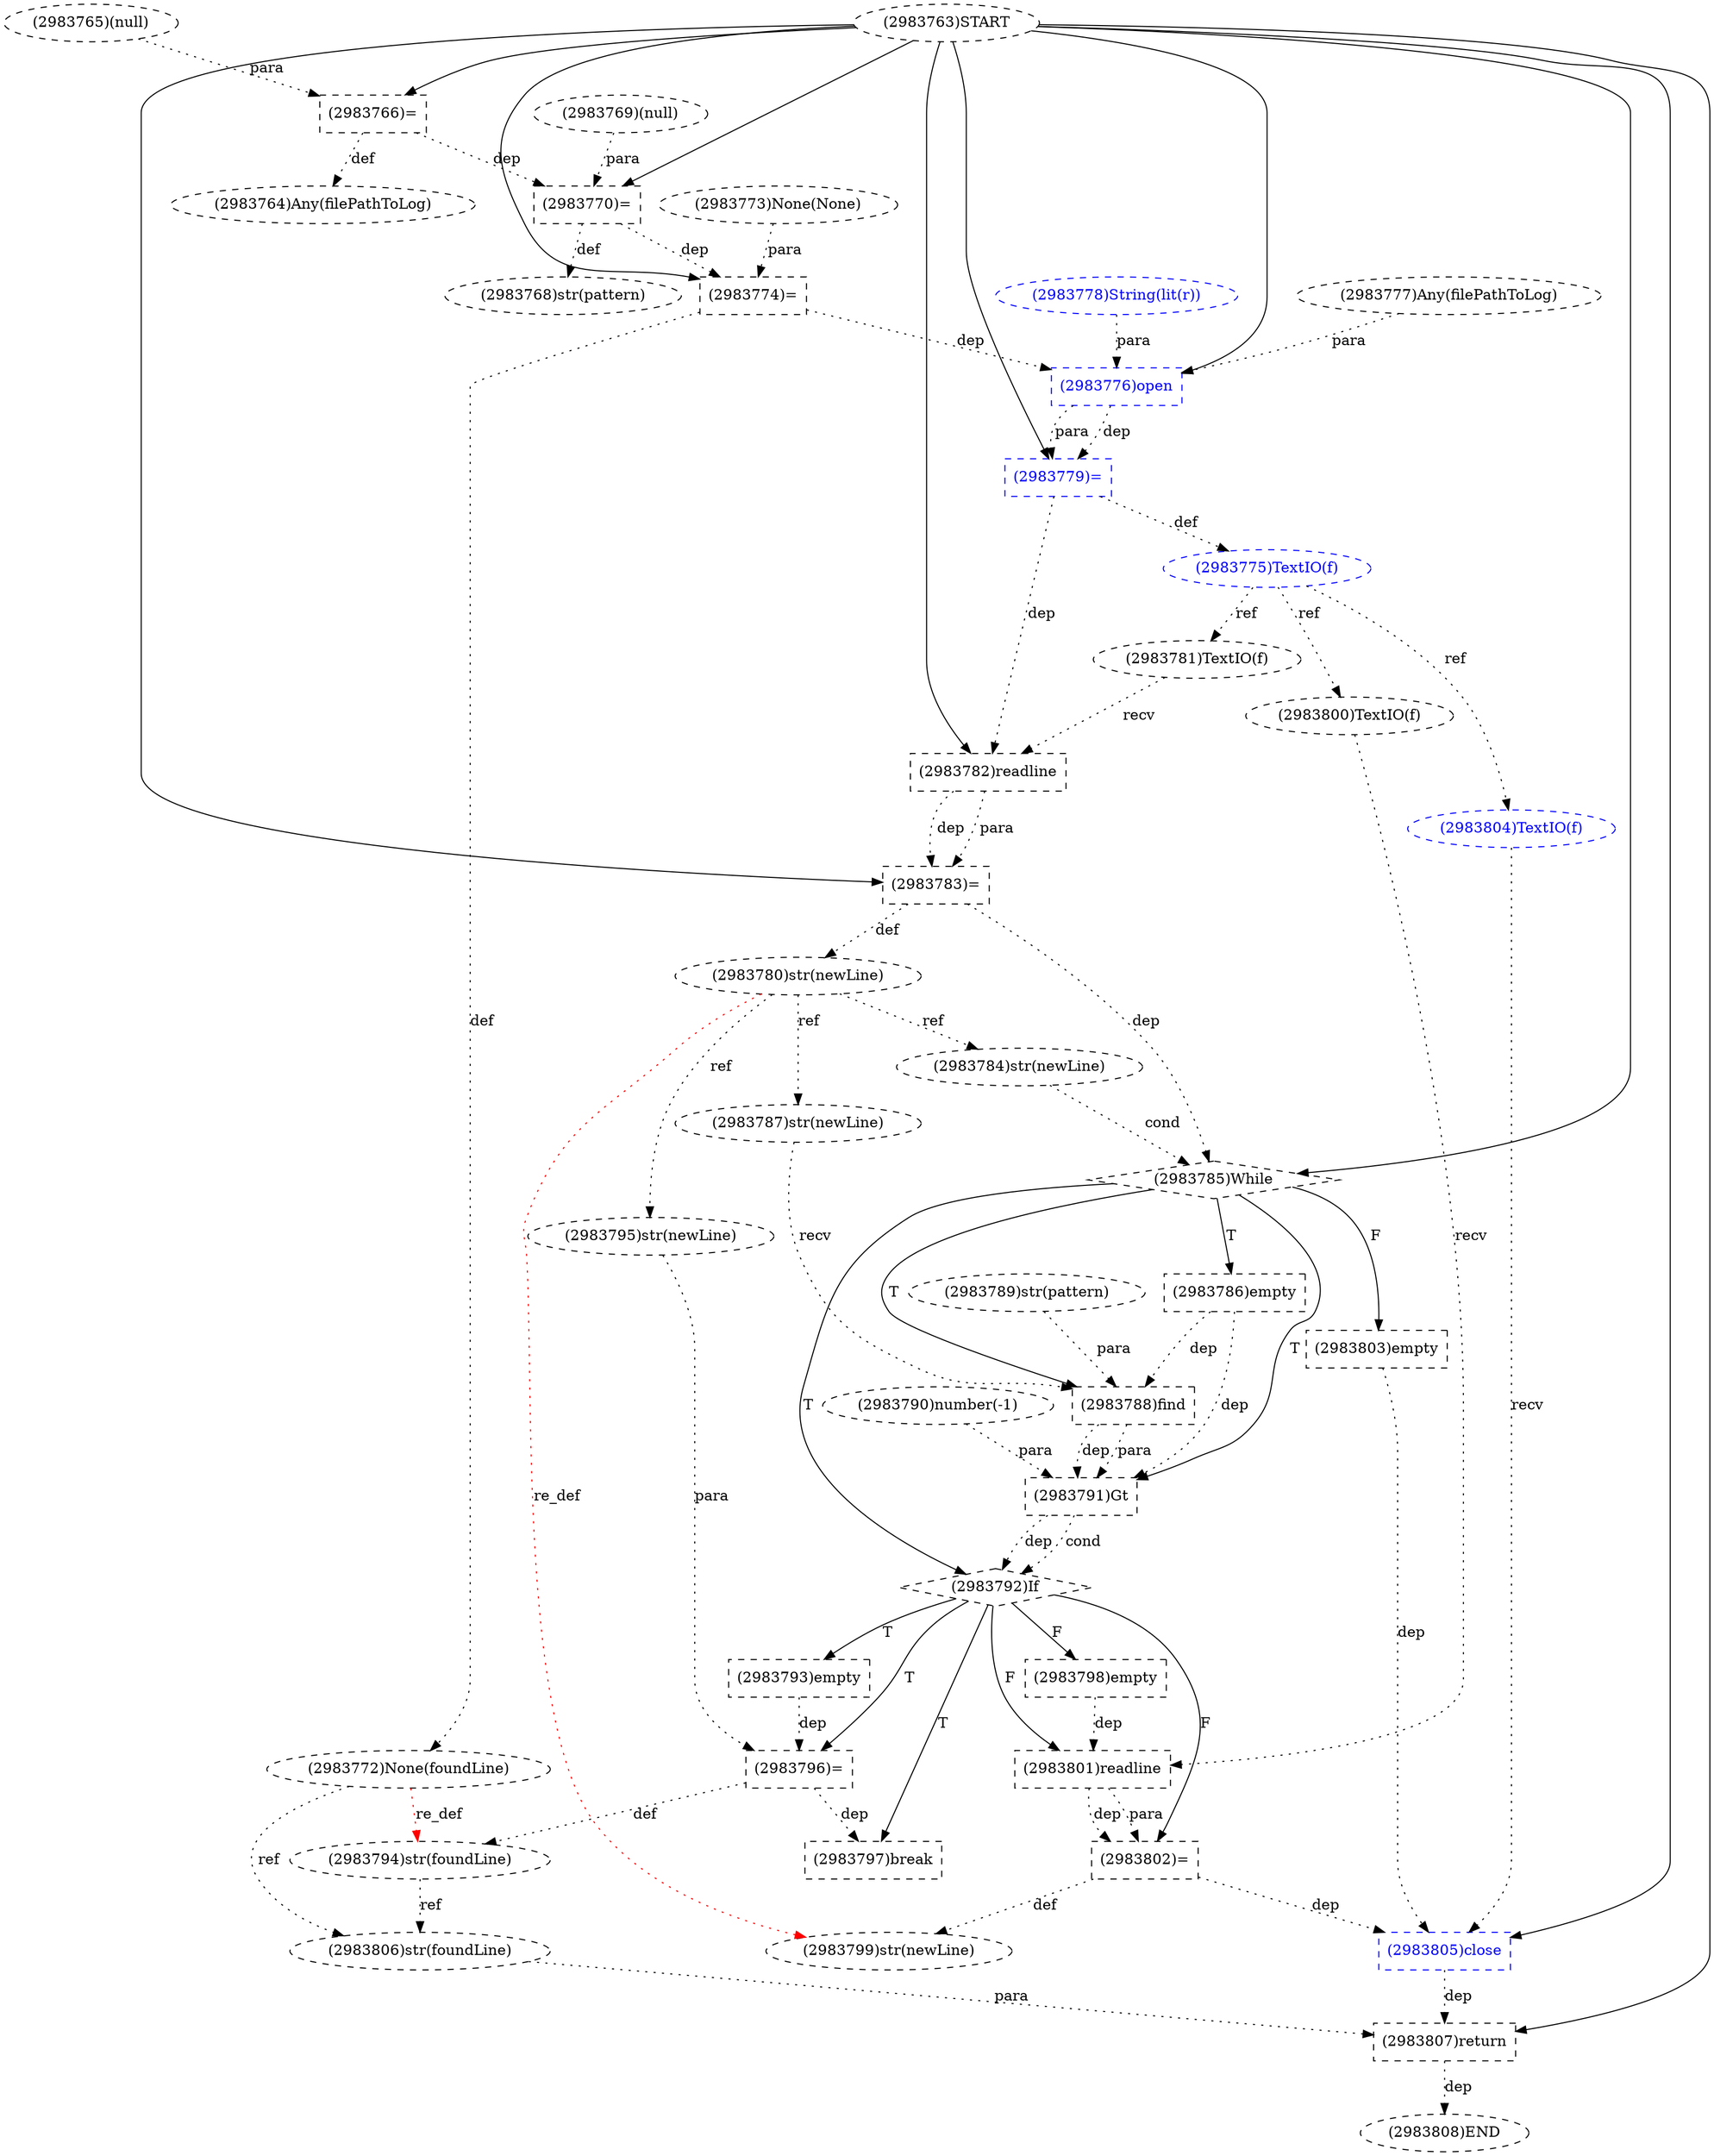 digraph G {
1 [label="(2983776)open" shape=box style=dashed color=blue fontcolor=blue]
2 [label="(2983764)Any(filePathToLog)" shape=ellipse style=dashed]
3 [label="(2983789)str(pattern)" shape=ellipse style=dashed]
4 [label="(2983802)=" shape=box style=dashed]
5 [label="(2983785)While" shape=diamond style=dashed]
6 [label="(2983790)number(-1)" shape=ellipse style=dashed]
7 [label="(2983799)str(newLine)" shape=ellipse style=dashed]
8 [label="(2983774)=" shape=box style=dashed]
9 [label="(2983782)readline" shape=box style=dashed]
10 [label="(2983797)break" shape=box style=dashed]
11 [label="(2983769)(null)" shape=ellipse style=dashed]
12 [label="(2983783)=" shape=box style=dashed]
13 [label="(2983803)empty" shape=box style=dashed]
14 [label="(2983787)str(newLine)" shape=ellipse style=dashed]
15 [label="(2983781)TextIO(f)" shape=ellipse style=dashed]
16 [label="(2983780)str(newLine)" shape=ellipse style=dashed]
17 [label="(2983765)(null)" shape=ellipse style=dashed]
18 [label="(2983768)str(pattern)" shape=ellipse style=dashed]
19 [label="(2983792)If" shape=diamond style=dashed]
20 [label="(2983795)str(newLine)" shape=ellipse style=dashed]
21 [label="(2983805)close" shape=box style=dashed color=blue fontcolor=blue]
22 [label="(2983800)TextIO(f)" shape=ellipse style=dashed]
23 [label="(2983804)TextIO(f)" shape=ellipse style=dashed color=blue fontcolor=blue]
24 [label="(2983772)None(foundLine)" shape=ellipse style=dashed]
25 [label="(2983791)Gt" shape=box style=dashed]
26 [label="(2983807)return" shape=box style=dashed]
27 [label="(2983798)empty" shape=box style=dashed]
28 [label="(2983779)=" shape=box style=dashed color=blue fontcolor=blue]
29 [label="(2983806)str(foundLine)" shape=ellipse style=dashed]
30 [label="(2983775)TextIO(f)" shape=ellipse style=dashed color=blue fontcolor=blue]
31 [label="(2983788)find" shape=box style=dashed]
32 [label="(2983796)=" shape=box style=dashed]
33 [label="(2983770)=" shape=box style=dashed]
34 [label="(2983808)END" style=dashed]
35 [label="(2983766)=" shape=box style=dashed]
36 [label="(2983786)empty" shape=box style=dashed]
37 [label="(2983763)START" style=dashed]
38 [label="(2983773)None(None)" shape=ellipse style=dashed]
39 [label="(2983777)Any(filePathToLog)" shape=ellipse style=dashed]
40 [label="(2983784)str(newLine)" shape=ellipse style=dashed]
41 [label="(2983801)readline" shape=box style=dashed]
42 [label="(2983793)empty" shape=box style=dashed]
43 [label="(2983778)String(lit(r))" shape=ellipse style=dashed color=blue fontcolor=blue]
44 [label="(2983794)str(foundLine)" shape=ellipse style=dashed]
37 -> 1 [label="" style=solid];
39 -> 1 [label="para" style=dotted];
43 -> 1 [label="para" style=dotted];
8 -> 1 [label="dep" style=dotted];
35 -> 2 [label="def" style=dotted];
19 -> 4 [label="F"];
41 -> 4 [label="dep" style=dotted];
41 -> 4 [label="para" style=dotted];
37 -> 5 [label="" style=solid];
40 -> 5 [label="cond" style=dotted];
12 -> 5 [label="dep" style=dotted];
4 -> 7 [label="def" style=dotted];
16 -> 7 [label="re_def" style=dotted color=red];
37 -> 8 [label="" style=solid];
38 -> 8 [label="para" style=dotted];
33 -> 8 [label="dep" style=dotted];
37 -> 9 [label="" style=solid];
15 -> 9 [label="recv" style=dotted];
28 -> 9 [label="dep" style=dotted];
19 -> 10 [label="T"];
32 -> 10 [label="dep" style=dotted];
37 -> 12 [label="" style=solid];
9 -> 12 [label="dep" style=dotted];
9 -> 12 [label="para" style=dotted];
5 -> 13 [label="F"];
16 -> 14 [label="ref" style=dotted];
30 -> 15 [label="ref" style=dotted];
12 -> 16 [label="def" style=dotted];
33 -> 18 [label="def" style=dotted];
5 -> 19 [label="T"];
25 -> 19 [label="dep" style=dotted];
25 -> 19 [label="cond" style=dotted];
16 -> 20 [label="ref" style=dotted];
37 -> 21 [label="" style=solid];
23 -> 21 [label="recv" style=dotted];
4 -> 21 [label="dep" style=dotted];
13 -> 21 [label="dep" style=dotted];
30 -> 22 [label="ref" style=dotted];
30 -> 23 [label="ref" style=dotted];
8 -> 24 [label="def" style=dotted];
5 -> 25 [label="T"];
31 -> 25 [label="dep" style=dotted];
31 -> 25 [label="para" style=dotted];
6 -> 25 [label="para" style=dotted];
36 -> 25 [label="dep" style=dotted];
37 -> 26 [label="" style=solid];
29 -> 26 [label="para" style=dotted];
21 -> 26 [label="dep" style=dotted];
19 -> 27 [label="F"];
37 -> 28 [label="" style=solid];
1 -> 28 [label="dep" style=dotted];
1 -> 28 [label="para" style=dotted];
24 -> 29 [label="ref" style=dotted];
44 -> 29 [label="ref" style=dotted];
28 -> 30 [label="def" style=dotted];
5 -> 31 [label="T"];
14 -> 31 [label="recv" style=dotted];
3 -> 31 [label="para" style=dotted];
36 -> 31 [label="dep" style=dotted];
19 -> 32 [label="T"];
20 -> 32 [label="para" style=dotted];
42 -> 32 [label="dep" style=dotted];
37 -> 33 [label="" style=solid];
11 -> 33 [label="para" style=dotted];
35 -> 33 [label="dep" style=dotted];
26 -> 34 [label="dep" style=dotted];
37 -> 35 [label="" style=solid];
17 -> 35 [label="para" style=dotted];
5 -> 36 [label="T"];
16 -> 40 [label="ref" style=dotted];
19 -> 41 [label="F"];
22 -> 41 [label="recv" style=dotted];
27 -> 41 [label="dep" style=dotted];
19 -> 42 [label="T"];
32 -> 44 [label="def" style=dotted];
24 -> 44 [label="re_def" style=dotted color=red];
}